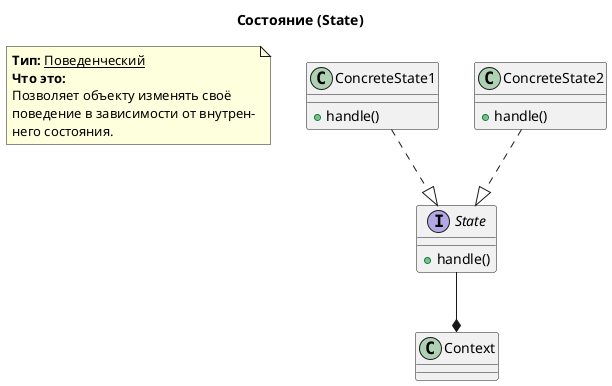 @startuml

title Состояние (State)

note as INFO
<b>Тип:</b> <u>Поведенческий</u>
<b>Что это:</b>
Позволяет объекту изменять своё
поведение в зависимости от внутрен-
него состояния.
endnote

class Context
interface State{
    +handle()
}

class ConcreteState1{
    +handle()
}
class ConcreteState2{
    +handle()
}

ConcreteState1 ..|> State
ConcreteState2 ..|> State
State --* Context

@enduml